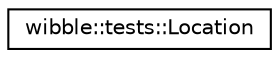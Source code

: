 digraph G
{
  edge [fontname="Helvetica",fontsize="10",labelfontname="Helvetica",labelfontsize="10"];
  node [fontname="Helvetica",fontsize="10",shape=record];
  rankdir="LR";
  Node1 [label="wibble::tests::Location",height=0.2,width=0.4,color="black", fillcolor="white", style="filled",URL="$classwibble_1_1tests_1_1Location.html"];
}
